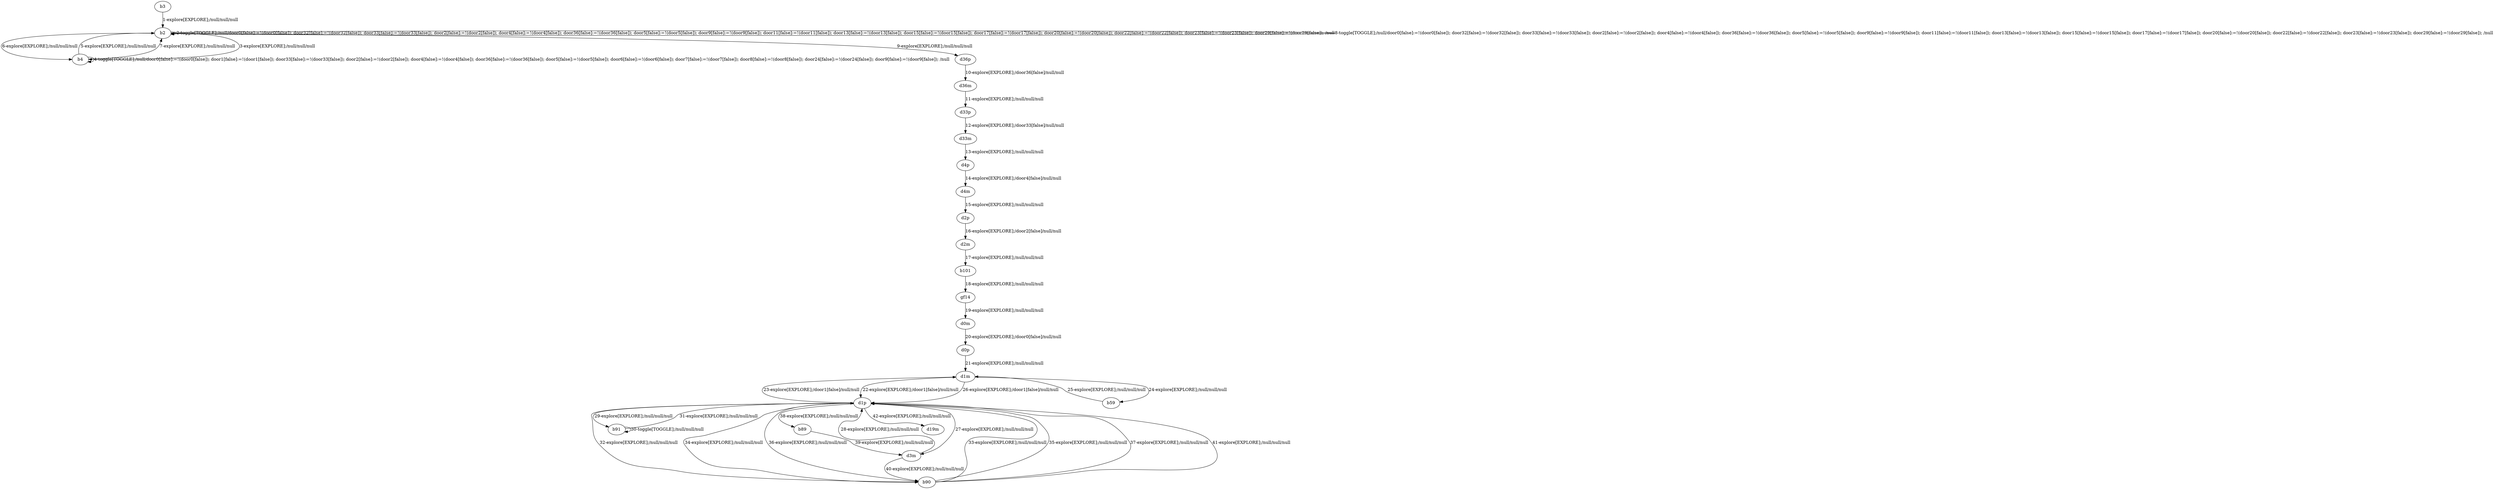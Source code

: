# Total number of goals covered by this test: 2
# d1p --> d1m
# b59 --> d1m

digraph g {
"b3" -> "b2" [label = "1-explore[EXPLORE];/null/null/null"];
"b2" -> "b2" [label = "2-toggle[TOGGLE];/null/door0[false]:=!(door0[false]); door32[false]:=!(door32[false]); door33[false]:=!(door33[false]); door2[false]:=!(door2[false]); door4[false]:=!(door4[false]); door36[false]:=!(door36[false]); door5[false]:=!(door5[false]); door9[false]:=!(door9[false]); door11[false]:=!(door11[false]); door13[false]:=!(door13[false]); door15[false]:=!(door15[false]); door17[false]:=!(door17[false]); door20[false]:=!(door20[false]); door22[false]:=!(door22[false]); door23[false]:=!(door23[false]); door29[false]:=!(door29[false]); /null"];
"b2" -> "b4" [label = "3-explore[EXPLORE];/null/null/null"];
"b4" -> "b4" [label = "4-toggle[TOGGLE];/null/door0[false]:=!(door0[false]); door1[false]:=!(door1[false]); door33[false]:=!(door33[false]); door2[false]:=!(door2[false]); door4[false]:=!(door4[false]); door36[false]:=!(door36[false]); door5[false]:=!(door5[false]); door6[false]:=!(door6[false]); door7[false]:=!(door7[false]); door8[false]:=!(door8[false]); door24[false]:=!(door24[false]); door9[false]:=!(door9[false]); /null"];
"b4" -> "b2" [label = "5-explore[EXPLORE];/null/null/null"];
"b2" -> "b4" [label = "6-explore[EXPLORE];/null/null/null"];
"b4" -> "b2" [label = "7-explore[EXPLORE];/null/null/null"];
"b2" -> "b2" [label = "8-toggle[TOGGLE];/null/door0[false]:=!(door0[false]); door32[false]:=!(door32[false]); door33[false]:=!(door33[false]); door2[false]:=!(door2[false]); door4[false]:=!(door4[false]); door36[false]:=!(door36[false]); door5[false]:=!(door5[false]); door9[false]:=!(door9[false]); door11[false]:=!(door11[false]); door13[false]:=!(door13[false]); door15[false]:=!(door15[false]); door17[false]:=!(door17[false]); door20[false]:=!(door20[false]); door22[false]:=!(door22[false]); door23[false]:=!(door23[false]); door29[false]:=!(door29[false]); /null"];
"b2" -> "d36p" [label = "9-explore[EXPLORE];/null/null/null"];
"d36p" -> "d36m" [label = "10-explore[EXPLORE];/door36[false]/null/null"];
"d36m" -> "d33p" [label = "11-explore[EXPLORE];/null/null/null"];
"d33p" -> "d33m" [label = "12-explore[EXPLORE];/door33[false]/null/null"];
"d33m" -> "d4p" [label = "13-explore[EXPLORE];/null/null/null"];
"d4p" -> "d4m" [label = "14-explore[EXPLORE];/door4[false]/null/null"];
"d4m" -> "d2p" [label = "15-explore[EXPLORE];/null/null/null"];
"d2p" -> "d2m" [label = "16-explore[EXPLORE];/door2[false]/null/null"];
"d2m" -> "b101" [label = "17-explore[EXPLORE];/null/null/null"];
"b101" -> "gf14" [label = "18-explore[EXPLORE];/null/null/null"];
"gf14" -> "d0m" [label = "19-explore[EXPLORE];/null/null/null"];
"d0m" -> "d0p" [label = "20-explore[EXPLORE];/door0[false]/null/null"];
"d0p" -> "d1m" [label = "21-explore[EXPLORE];/null/null/null"];
"d1m" -> "d1p" [label = "22-explore[EXPLORE];/door1[false]/null/null"];
"d1p" -> "d1m" [label = "23-explore[EXPLORE];/door1[false]/null/null"];
"d1m" -> "b59" [label = "24-explore[EXPLORE];/null/null/null"];
"b59" -> "d1m" [label = "25-explore[EXPLORE];/null/null/null"];
"d1m" -> "d1p" [label = "26-explore[EXPLORE];/door1[false]/null/null"];
"d1p" -> "d3m" [label = "27-explore[EXPLORE];/null/null/null"];
"d3m" -> "d1p" [label = "28-explore[EXPLORE];/null/null/null"];
"d1p" -> "b91" [label = "29-explore[EXPLORE];/null/null/null"];
"b91" -> "b91" [label = "30-toggle[TOGGLE];/null/null/null"];
"b91" -> "d1p" [label = "31-explore[EXPLORE];/null/null/null"];
"d1p" -> "b90" [label = "32-explore[EXPLORE];/null/null/null"];
"b90" -> "d1p" [label = "33-explore[EXPLORE];/null/null/null"];
"d1p" -> "b90" [label = "34-explore[EXPLORE];/null/null/null"];
"b90" -> "d1p" [label = "35-explore[EXPLORE];/null/null/null"];
"d1p" -> "b90" [label = "36-explore[EXPLORE];/null/null/null"];
"b90" -> "d1p" [label = "37-explore[EXPLORE];/null/null/null"];
"d1p" -> "b89" [label = "38-explore[EXPLORE];/null/null/null"];
"b89" -> "d3m" [label = "39-explore[EXPLORE];/null/null/null"];
"d3m" -> "b90" [label = "40-explore[EXPLORE];/null/null/null"];
"b90" -> "d1p" [label = "41-explore[EXPLORE];/null/null/null"];
"d1p" -> "d19m" [label = "42-explore[EXPLORE];/null/null/null"];
}